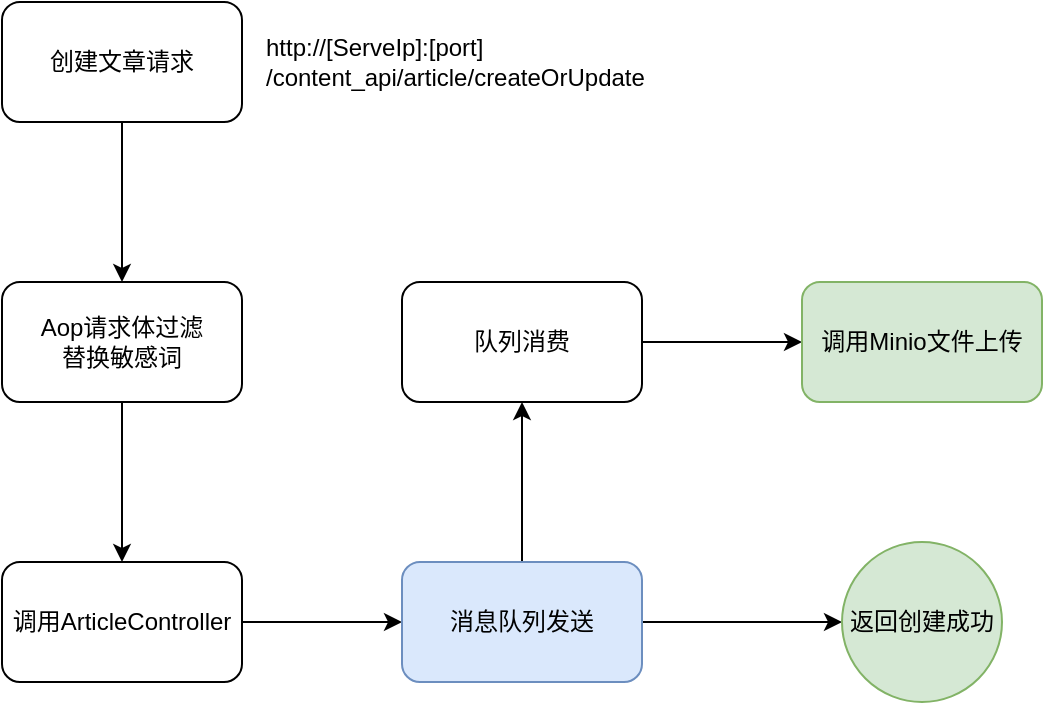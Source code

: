<mxfile version="21.2.3" type="github">
  <diagram name="第 1 页" id="1SKLhyAFgRJ4PJNIMrWx">
    <mxGraphModel dx="1505" dy="989" grid="1" gridSize="10" guides="1" tooltips="1" connect="1" arrows="1" fold="1" page="1" pageScale="1" pageWidth="827" pageHeight="1169" math="0" shadow="0">
      <root>
        <mxCell id="0" />
        <mxCell id="1" parent="0" />
        <mxCell id="V5AN8gaBdBa56hisMkO9-4" value="" style="edgeStyle=orthogonalEdgeStyle;rounded=0;orthogonalLoop=1;jettySize=auto;html=1;" edge="1" parent="1" source="V5AN8gaBdBa56hisMkO9-1" target="V5AN8gaBdBa56hisMkO9-3">
          <mxGeometry relative="1" as="geometry" />
        </mxCell>
        <mxCell id="V5AN8gaBdBa56hisMkO9-1" value="创建文章请求" style="rounded=1;whiteSpace=wrap;html=1;" vertex="1" parent="1">
          <mxGeometry x="30" y="40" width="120" height="60" as="geometry" />
        </mxCell>
        <mxCell id="V5AN8gaBdBa56hisMkO9-2" value="http://[ServeIp]:[port]&lt;br&gt;/content_api/article/createOrUpdate" style="text;html=1;strokeColor=none;fillColor=none;align=left;verticalAlign=middle;whiteSpace=wrap;rounded=0;" vertex="1" parent="1">
          <mxGeometry x="160" y="55" width="360" height="30" as="geometry" />
        </mxCell>
        <mxCell id="V5AN8gaBdBa56hisMkO9-6" value="" style="edgeStyle=orthogonalEdgeStyle;rounded=0;orthogonalLoop=1;jettySize=auto;html=1;" edge="1" parent="1" source="V5AN8gaBdBa56hisMkO9-3" target="V5AN8gaBdBa56hisMkO9-5">
          <mxGeometry relative="1" as="geometry" />
        </mxCell>
        <mxCell id="V5AN8gaBdBa56hisMkO9-3" value="Aop请求体过滤&lt;br&gt;替换敏感词" style="whiteSpace=wrap;html=1;rounded=1;" vertex="1" parent="1">
          <mxGeometry x="30" y="180" width="120" height="60" as="geometry" />
        </mxCell>
        <mxCell id="V5AN8gaBdBa56hisMkO9-10" value="" style="edgeStyle=orthogonalEdgeStyle;rounded=0;orthogonalLoop=1;jettySize=auto;html=1;" edge="1" parent="1" source="V5AN8gaBdBa56hisMkO9-5" target="V5AN8gaBdBa56hisMkO9-9">
          <mxGeometry relative="1" as="geometry" />
        </mxCell>
        <mxCell id="V5AN8gaBdBa56hisMkO9-5" value="调用ArticleController" style="whiteSpace=wrap;html=1;rounded=1;" vertex="1" parent="1">
          <mxGeometry x="30" y="320" width="120" height="60" as="geometry" />
        </mxCell>
        <mxCell id="V5AN8gaBdBa56hisMkO9-12" value="" style="edgeStyle=orthogonalEdgeStyle;rounded=0;orthogonalLoop=1;jettySize=auto;html=1;" edge="1" parent="1" source="V5AN8gaBdBa56hisMkO9-9" target="V5AN8gaBdBa56hisMkO9-11">
          <mxGeometry relative="1" as="geometry" />
        </mxCell>
        <mxCell id="V5AN8gaBdBa56hisMkO9-14" value="" style="edgeStyle=orthogonalEdgeStyle;rounded=0;orthogonalLoop=1;jettySize=auto;html=1;" edge="1" parent="1" source="V5AN8gaBdBa56hisMkO9-9" target="V5AN8gaBdBa56hisMkO9-13">
          <mxGeometry relative="1" as="geometry" />
        </mxCell>
        <mxCell id="V5AN8gaBdBa56hisMkO9-9" value="消息队列发送" style="whiteSpace=wrap;html=1;rounded=1;fillColor=#dae8fc;strokeColor=#6c8ebf;" vertex="1" parent="1">
          <mxGeometry x="230" y="320" width="120" height="60" as="geometry" />
        </mxCell>
        <mxCell id="V5AN8gaBdBa56hisMkO9-11" value="返回创建成功" style="ellipse;whiteSpace=wrap;html=1;rounded=1;fillColor=#d5e8d4;strokeColor=#82b366;" vertex="1" parent="1">
          <mxGeometry x="450" y="310" width="80" height="80" as="geometry" />
        </mxCell>
        <mxCell id="V5AN8gaBdBa56hisMkO9-16" value="" style="edgeStyle=orthogonalEdgeStyle;rounded=0;orthogonalLoop=1;jettySize=auto;html=1;" edge="1" parent="1" source="V5AN8gaBdBa56hisMkO9-13" target="V5AN8gaBdBa56hisMkO9-15">
          <mxGeometry relative="1" as="geometry" />
        </mxCell>
        <mxCell id="V5AN8gaBdBa56hisMkO9-13" value="队列消费" style="whiteSpace=wrap;html=1;rounded=1;" vertex="1" parent="1">
          <mxGeometry x="230" y="180" width="120" height="60" as="geometry" />
        </mxCell>
        <mxCell id="V5AN8gaBdBa56hisMkO9-15" value="调用Minio文件上传" style="whiteSpace=wrap;html=1;rounded=1;fillColor=#d5e8d4;strokeColor=#82b366;" vertex="1" parent="1">
          <mxGeometry x="430" y="180" width="120" height="60" as="geometry" />
        </mxCell>
      </root>
    </mxGraphModel>
  </diagram>
</mxfile>
